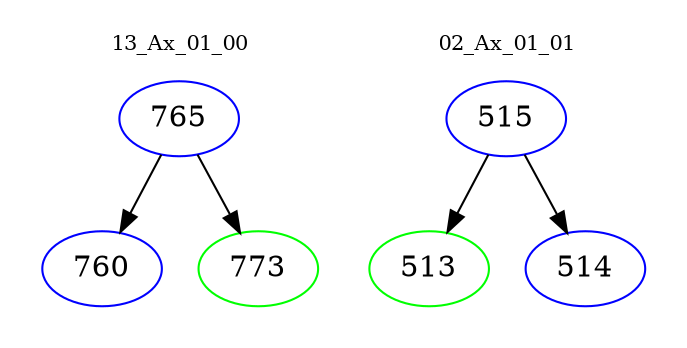 digraph{
subgraph cluster_0 {
color = white
label = "13_Ax_01_00";
fontsize=10;
T0_765 [label="765", color="blue"]
T0_765 -> T0_760 [color="black"]
T0_760 [label="760", color="blue"]
T0_765 -> T0_773 [color="black"]
T0_773 [label="773", color="green"]
}
subgraph cluster_1 {
color = white
label = "02_Ax_01_01";
fontsize=10;
T1_515 [label="515", color="blue"]
T1_515 -> T1_513 [color="black"]
T1_513 [label="513", color="green"]
T1_515 -> T1_514 [color="black"]
T1_514 [label="514", color="blue"]
}
}
